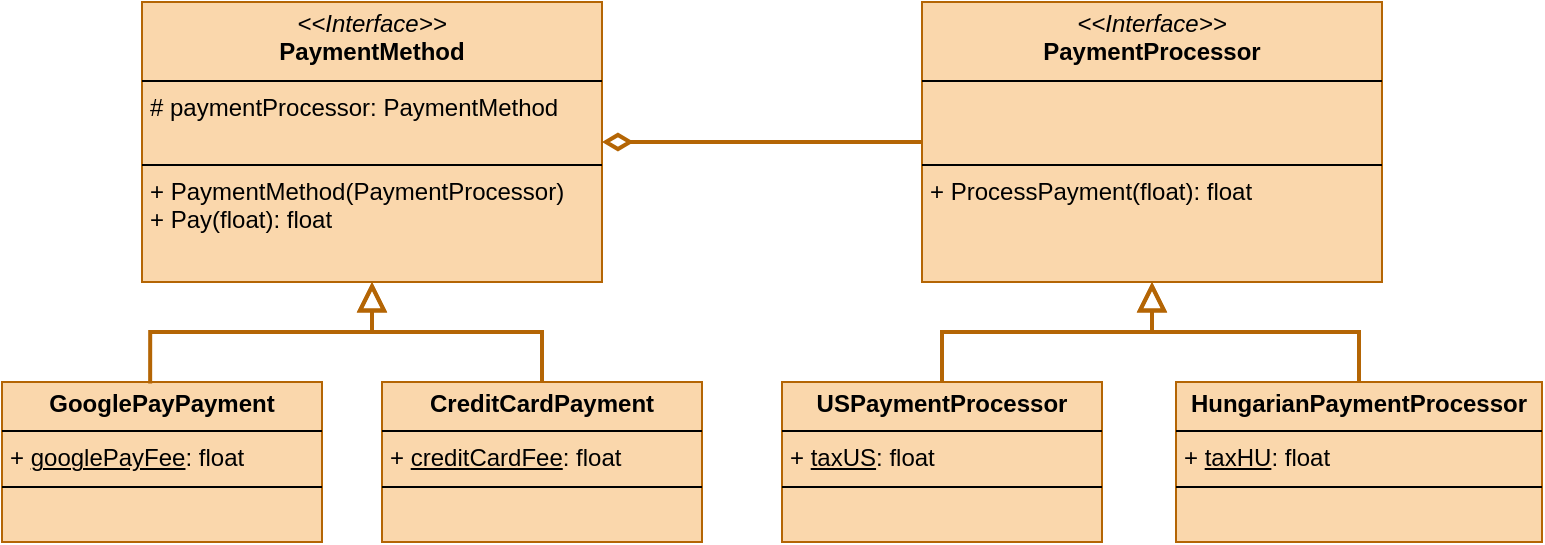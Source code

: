 <mxfile version="26.0.6">
  <diagram name="1 oldal" id="Z8Hhr-wJvlwe8vJiDH7l">
    <mxGraphModel dx="778" dy="413" grid="1" gridSize="10" guides="1" tooltips="1" connect="1" arrows="1" fold="1" page="1" pageScale="1" pageWidth="827" pageHeight="1169" math="0" shadow="0">
      <root>
        <mxCell id="0" />
        <mxCell id="1" parent="0" />
        <mxCell id="UnwkuYM1VTVZ2C7SZJSA-1" value="&lt;p style=&quot;margin:0px;margin-top:4px;text-align:center;&quot;&gt;&lt;i&gt;&amp;lt;&amp;lt;Interface&amp;gt;&amp;gt;&lt;/i&gt;&lt;br&gt;&lt;b&gt;PaymentMethod&lt;/b&gt;&lt;/p&gt;&lt;hr size=&quot;1&quot; style=&quot;border-style:solid;&quot;&gt;&lt;p style=&quot;margin:0px;margin-left:4px;&quot;&gt;# paymentProcessor: PaymentMethod&lt;br&gt;&amp;nbsp;&lt;/p&gt;&lt;hr size=&quot;1&quot; style=&quot;border-style:solid;&quot;&gt;&lt;p style=&quot;margin:0px;margin-left:4px;&quot;&gt;+ PaymentMethod(PaymentProcessor)&lt;/p&gt;&lt;p style=&quot;margin:0px;margin-left:4px;&quot;&gt;+ Pay(float): float&lt;/p&gt;" style="verticalAlign=top;align=left;overflow=fill;html=1;whiteSpace=wrap;fillColor=#fad7ac;strokeColor=#b46504;" vertex="1" parent="1">
          <mxGeometry x="150" y="110" width="230" height="140" as="geometry" />
        </mxCell>
        <mxCell id="UnwkuYM1VTVZ2C7SZJSA-2" value="&lt;p style=&quot;margin:0px;margin-top:4px;text-align:center;&quot;&gt;&lt;i&gt;&amp;lt;&amp;lt;Interface&amp;gt;&amp;gt;&lt;/i&gt;&lt;br&gt;&lt;b&gt;PaymentProcessor&lt;/b&gt;&lt;/p&gt;&lt;hr size=&quot;1&quot; style=&quot;border-style:solid;&quot;&gt;&lt;p style=&quot;margin:0px;margin-left:4px;&quot;&gt;&amp;nbsp;&lt;br&gt;&amp;nbsp;&lt;/p&gt;&lt;hr size=&quot;1&quot; style=&quot;border-style:solid;&quot;&gt;&lt;p style=&quot;margin:0px;margin-left:4px;&quot;&gt;+ ProcessPayment(float): float&lt;/p&gt;" style="verticalAlign=top;align=left;overflow=fill;html=1;whiteSpace=wrap;fillColor=#fad7ac;strokeColor=#b46504;" vertex="1" parent="1">
          <mxGeometry x="540" y="110" width="230" height="140" as="geometry" />
        </mxCell>
        <mxCell id="UnwkuYM1VTVZ2C7SZJSA-3" value="&lt;p style=&quot;margin:0px;margin-top:4px;text-align:center;&quot;&gt;&lt;b&gt;USPaymentProcessor&lt;/b&gt;&lt;/p&gt;&lt;hr size=&quot;1&quot; style=&quot;border-style:solid;&quot;&gt;&lt;p style=&quot;margin:0px;margin-left:4px;&quot;&gt;+ &lt;u&gt;taxUS&lt;/u&gt;: float&lt;/p&gt;&lt;hr size=&quot;1&quot; style=&quot;border-style:solid;&quot;&gt;&lt;p style=&quot;margin:0px;margin-left:4px;&quot;&gt;&lt;br&gt;&lt;/p&gt;" style="verticalAlign=top;align=left;overflow=fill;html=1;whiteSpace=wrap;fillColor=#fad7ac;strokeColor=#b46504;" vertex="1" parent="1">
          <mxGeometry x="470" y="300" width="160" height="80" as="geometry" />
        </mxCell>
        <mxCell id="UnwkuYM1VTVZ2C7SZJSA-5" style="edgeStyle=orthogonalEdgeStyle;rounded=0;orthogonalLoop=1;jettySize=auto;html=1;endSize=10;strokeWidth=2;fillColor=#fad7ac;strokeColor=#b46504;endArrow=block;endFill=0;" edge="1" parent="1" source="UnwkuYM1VTVZ2C7SZJSA-4" target="UnwkuYM1VTVZ2C7SZJSA-2">
          <mxGeometry relative="1" as="geometry" />
        </mxCell>
        <mxCell id="UnwkuYM1VTVZ2C7SZJSA-4" value="&lt;p style=&quot;margin:0px;margin-top:4px;text-align:center;&quot;&gt;&lt;b&gt;HungarianPaymentProcessor&lt;/b&gt;&lt;/p&gt;&lt;hr size=&quot;1&quot; style=&quot;border-style:solid;&quot;&gt;&lt;p style=&quot;margin:0px;margin-left:4px;&quot;&gt;+ &lt;u&gt;taxHU&lt;/u&gt;: float&lt;/p&gt;&lt;hr size=&quot;1&quot; style=&quot;border-style:solid;&quot;&gt;&lt;p style=&quot;margin:0px;margin-left:4px;&quot;&gt;&lt;br&gt;&lt;/p&gt;" style="verticalAlign=top;align=left;overflow=fill;html=1;whiteSpace=wrap;fillColor=#fad7ac;strokeColor=#b46504;" vertex="1" parent="1">
          <mxGeometry x="667" y="300" width="183" height="80" as="geometry" />
        </mxCell>
        <mxCell id="UnwkuYM1VTVZ2C7SZJSA-6" style="edgeStyle=orthogonalEdgeStyle;rounded=0;orthogonalLoop=1;jettySize=auto;html=1;endSize=10;strokeWidth=2;fillColor=#fad7ac;strokeColor=#b46504;endArrow=block;endFill=0;" edge="1" parent="1" source="UnwkuYM1VTVZ2C7SZJSA-3" target="UnwkuYM1VTVZ2C7SZJSA-2">
          <mxGeometry relative="1" as="geometry">
            <mxPoint x="769" y="310" as="sourcePoint" />
            <mxPoint x="665" y="260" as="targetPoint" />
          </mxGeometry>
        </mxCell>
        <mxCell id="UnwkuYM1VTVZ2C7SZJSA-7" style="edgeStyle=orthogonalEdgeStyle;rounded=0;orthogonalLoop=1;jettySize=auto;html=1;endSize=10;strokeWidth=2;fillColor=#fad7ac;strokeColor=#b46504;endArrow=diamondThin;endFill=0;" edge="1" parent="1" source="UnwkuYM1VTVZ2C7SZJSA-2" target="UnwkuYM1VTVZ2C7SZJSA-1">
          <mxGeometry relative="1" as="geometry">
            <mxPoint x="560" y="310" as="sourcePoint" />
            <mxPoint x="665" y="260" as="targetPoint" />
          </mxGeometry>
        </mxCell>
        <mxCell id="UnwkuYM1VTVZ2C7SZJSA-8" value="&lt;p style=&quot;margin:0px;margin-top:4px;text-align:center;&quot;&gt;&lt;b&gt;GooglePayPayment&lt;/b&gt;&lt;/p&gt;&lt;hr size=&quot;1&quot; style=&quot;border-style:solid;&quot;&gt;&lt;p style=&quot;margin:0px;margin-left:4px;&quot;&gt;+ &lt;u&gt;googlePayFee&lt;/u&gt;: float&lt;/p&gt;&lt;hr size=&quot;1&quot; style=&quot;border-style:solid;&quot;&gt;&lt;p style=&quot;margin:0px;margin-left:4px;&quot;&gt;&lt;br&gt;&lt;/p&gt;" style="verticalAlign=top;align=left;overflow=fill;html=1;whiteSpace=wrap;fillColor=#fad7ac;strokeColor=#b46504;" vertex="1" parent="1">
          <mxGeometry x="80" y="300" width="160" height="80" as="geometry" />
        </mxCell>
        <mxCell id="UnwkuYM1VTVZ2C7SZJSA-9" style="edgeStyle=orthogonalEdgeStyle;rounded=0;orthogonalLoop=1;jettySize=auto;html=1;endSize=10;strokeWidth=2;fillColor=#fad7ac;strokeColor=#b46504;endArrow=block;endFill=0;exitX=0.463;exitY=0.01;exitDx=0;exitDy=0;exitPerimeter=0;" edge="1" parent="1" source="UnwkuYM1VTVZ2C7SZJSA-8" target="UnwkuYM1VTVZ2C7SZJSA-1">
          <mxGeometry relative="1" as="geometry">
            <mxPoint x="560" y="310" as="sourcePoint" />
            <mxPoint x="665" y="260" as="targetPoint" />
          </mxGeometry>
        </mxCell>
        <mxCell id="UnwkuYM1VTVZ2C7SZJSA-10" value="&lt;p style=&quot;margin:0px;margin-top:4px;text-align:center;&quot;&gt;&lt;b&gt;CreditCardPayment&lt;/b&gt;&lt;/p&gt;&lt;hr size=&quot;1&quot; style=&quot;border-style:solid;&quot;&gt;&lt;p style=&quot;margin:0px;margin-left:4px;&quot;&gt;+ &lt;u&gt;creditCardFee&lt;/u&gt;: float&lt;/p&gt;&lt;hr size=&quot;1&quot; style=&quot;border-style:solid;&quot;&gt;&lt;p style=&quot;margin:0px;margin-left:4px;&quot;&gt;&lt;br&gt;&lt;/p&gt;" style="verticalAlign=top;align=left;overflow=fill;html=1;whiteSpace=wrap;fillColor=#fad7ac;strokeColor=#b46504;" vertex="1" parent="1">
          <mxGeometry x="270" y="300" width="160" height="80" as="geometry" />
        </mxCell>
        <mxCell id="UnwkuYM1VTVZ2C7SZJSA-11" style="edgeStyle=orthogonalEdgeStyle;rounded=0;orthogonalLoop=1;jettySize=auto;html=1;endSize=10;strokeWidth=2;fillColor=#fad7ac;strokeColor=#b46504;endArrow=block;endFill=0;" edge="1" parent="1" source="UnwkuYM1VTVZ2C7SZJSA-10" target="UnwkuYM1VTVZ2C7SZJSA-1">
          <mxGeometry relative="1" as="geometry">
            <mxPoint x="164" y="311" as="sourcePoint" />
            <mxPoint x="275" y="260" as="targetPoint" />
          </mxGeometry>
        </mxCell>
      </root>
    </mxGraphModel>
  </diagram>
</mxfile>
